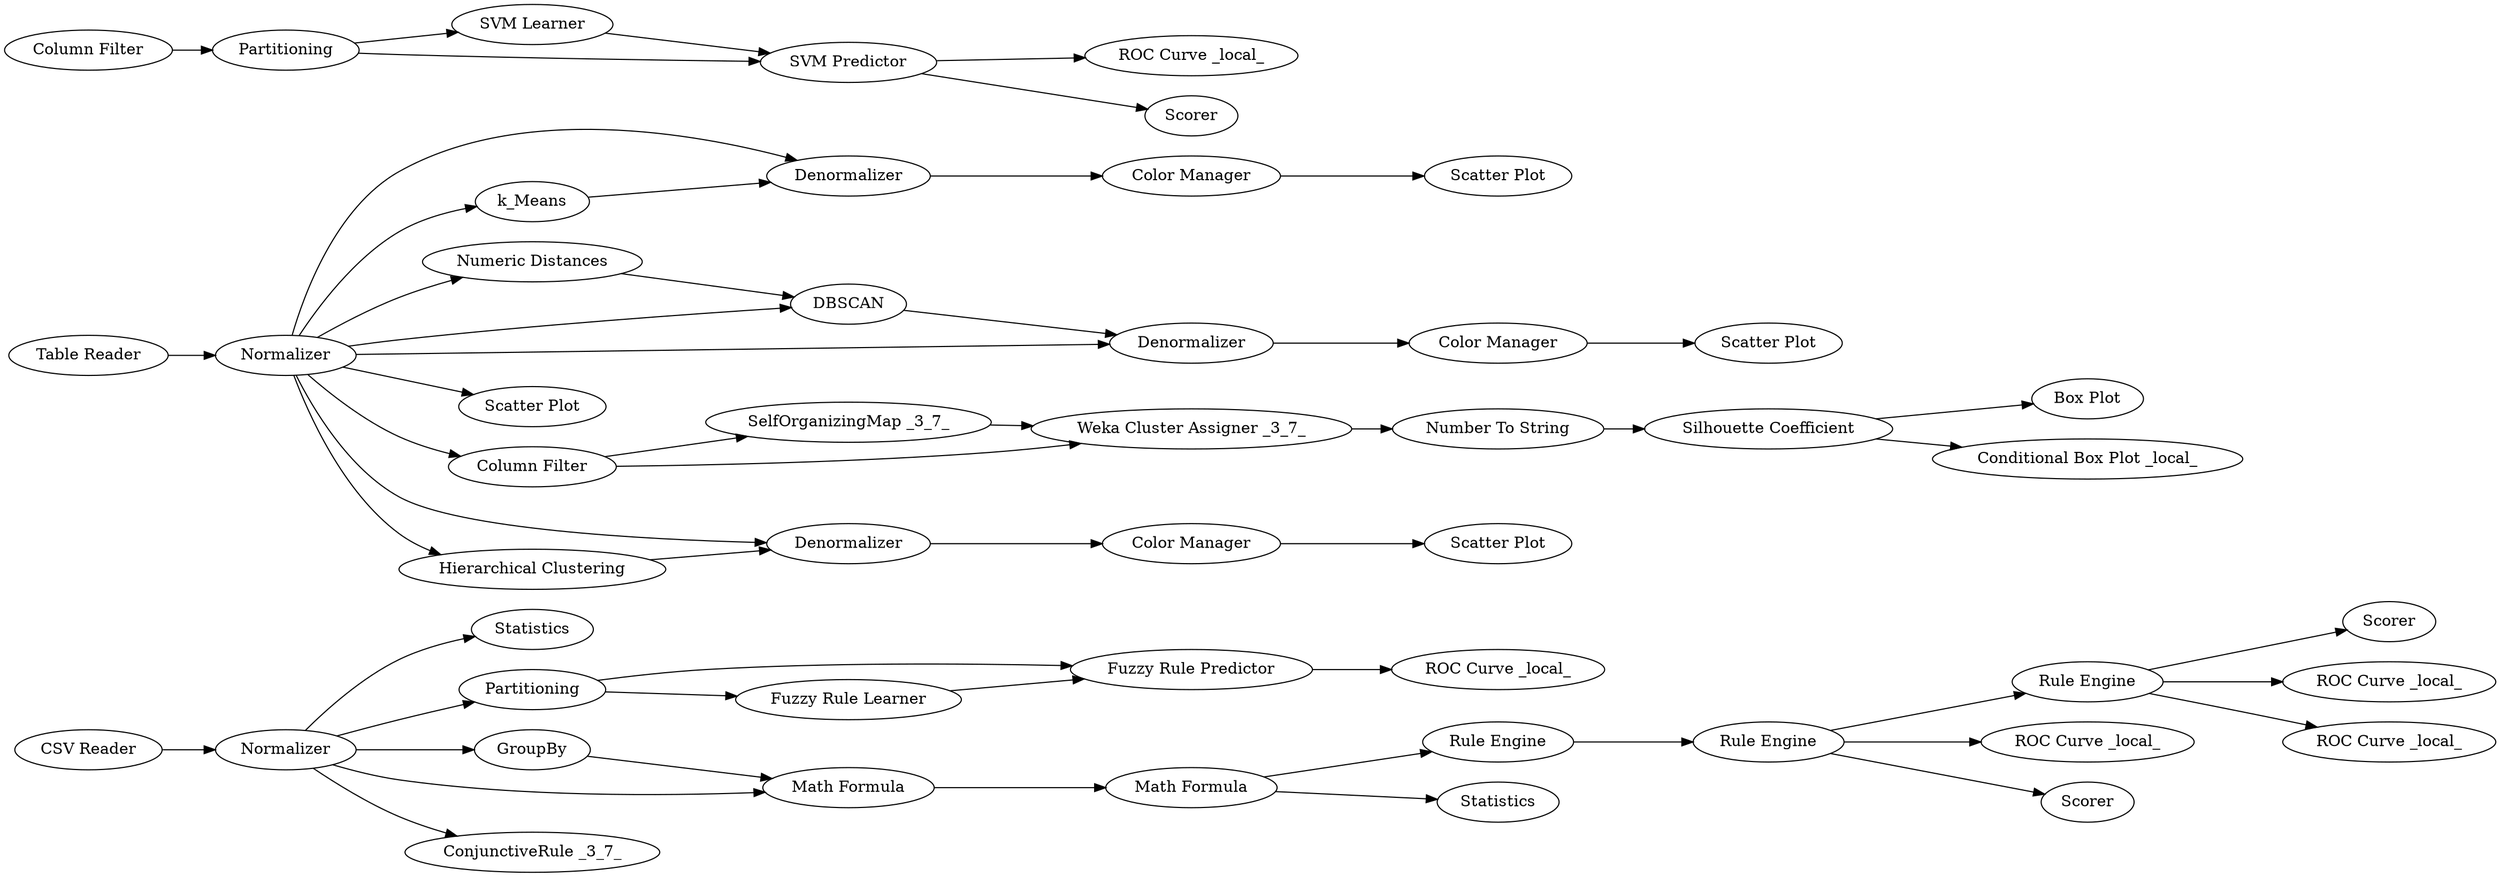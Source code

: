 digraph {
	"-1257769485034639448_167" [label="Fuzzy Rule Predictor"]
	"-3710391360647851652_848" [label="SelfOrganizingMap _3_7_"]
	"1802860860630258293_135" [label=k_Means]
	"1802860860630258293_145" [label=Denormalizer]
	"1802860860630258293_140" [label=Normalizer]
	"1802860860630258293_155" [label="CSV Reader"]
	"-1257769485034639448_168" [label="Fuzzy Rule Learner"]
	"1802860860630258293_149" [label=Denormalizer]
	"1802860860630258293_152" [label="Numeric Distances"]
	"1802860860630258293_146" [label="Color Manager"]
	"4506063644406090748_166" [label="SVM Learner"]
	"1802860860630258293_142" [label="Color Manager"]
	"3433812758248163443_171" [label="Rule Engine"]
	"3433812758248163443_176" [label=Scorer]
	"4506063644406090748_170" [label=Statistics]
	"4506063644406090748_163" [label=Partitioning]
	"3433812758248163443_178" [label="ROC Curve _local_"]
	"-3710391360647851652_849" [label="Column Filter"]
	"-1257769485034639448_163" [label=Partitioning]
	"3433812758248163443_170" [label="Rule Engine"]
	"-3710391360647851652_851" [label="Weka Cluster Assigner _3_7_"]
	"1802860860630258293_164" [label=GroupBy]
	"4506063644406090748_168" [label="SVM Predictor"]
	"4506063644406090748_171" [label="Column Filter"]
	"-1257769485034639448_169" [label="ROC Curve _local_"]
	"1802860860630258293_154" [label="Scatter Plot"]
	"1802860860630258293_147" [label="Scatter Plot"]
	"1802860860630258293_151" [label="Scatter Plot"]
	"3228707511326520837_842" [label="Box Plot"]
	"3433812758248163443_177" [label="ROC Curve _local_"]
	"3433812758248163443_169" [label=Statistics]
	"3433812758248163443_175" [label=Scorer]
	"4506063644406090748_164" [label="ROC Curve _local_"]
	"3433812758248163443_165" [label="Math Formula"]
	"3433812758248163443_166" [label="Math Formula"]
	"3228707511326520837_843" [label="Conditional Box Plot _local_"]
	"3433812758248163443_179" [label="ROC Curve _local_"]
	"1802860860630258293_148" [label=DBSCAN]
	"-133157159424648707_156" [label=Normalizer]
	"4506063644406090748_174" [label=Scorer]
	"1802860860630258293_1" [label="Table Reader"]
	"3228707511326520837_841" [label="Silhouette Coefficient"]
	"1802860860630258293_143" [label="Scatter Plot"]
	"1802860860630258293_163" [label="ConjunctiveRule _3_7_"]
	"1802860860630258293_150" [label="Color Manager"]
	"3228707511326520837_844" [label="Number To String"]
	"1802860860630258293_141" [label=Denormalizer]
	"3433812758248163443_168" [label="Rule Engine"]
	"1802860860630258293_144" [label="Hierarchical Clustering"]
	"3433812758248163443_165" -> "3433812758248163443_166"
	"1802860860630258293_144" -> "1802860860630258293_145"
	"4506063644406090748_166" -> "4506063644406090748_168"
	"1802860860630258293_142" -> "1802860860630258293_143"
	"3228707511326520837_841" -> "3228707511326520837_842"
	"-133157159424648707_156" -> "4506063644406090748_170"
	"1802860860630258293_140" -> "-3710391360647851652_849"
	"3228707511326520837_844" -> "3228707511326520837_841"
	"1802860860630258293_140" -> "1802860860630258293_145"
	"1802860860630258293_141" -> "1802860860630258293_142"
	"1802860860630258293_146" -> "1802860860630258293_147"
	"-133157159424648707_156" -> "3433812758248163443_165"
	"3228707511326520837_841" -> "3228707511326520837_843"
	"1802860860630258293_152" -> "1802860860630258293_148"
	"1802860860630258293_140" -> "1802860860630258293_135"
	"1802860860630258293_140" -> "1802860860630258293_144"
	"-1257769485034639448_163" -> "-1257769485034639448_168"
	"-1257769485034639448_167" -> "-1257769485034639448_169"
	"4506063644406090748_168" -> "4506063644406090748_164"
	"-3710391360647851652_851" -> "3228707511326520837_844"
	"3433812758248163443_168" -> "3433812758248163443_175"
	"3433812758248163443_166" -> "3433812758248163443_169"
	"-133157159424648707_156" -> "1802860860630258293_163"
	"-1257769485034639448_163" -> "-1257769485034639448_167"
	"3433812758248163443_168" -> "3433812758248163443_170"
	"-3710391360647851652_849" -> "-3710391360647851652_851"
	"1802860860630258293_140" -> "1802860860630258293_152"
	"3433812758248163443_171" -> "3433812758248163443_168"
	"-3710391360647851652_848" -> "-3710391360647851652_851"
	"-3710391360647851652_849" -> "-3710391360647851652_848"
	"4506063644406090748_163" -> "4506063644406090748_166"
	"1802860860630258293_1" -> "1802860860630258293_140"
	"3433812758248163443_170" -> "3433812758248163443_179"
	"4506063644406090748_171" -> "4506063644406090748_163"
	"4506063644406090748_163" -> "4506063644406090748_168"
	"-133157159424648707_156" -> "1802860860630258293_164"
	"-1257769485034639448_168" -> "-1257769485034639448_167"
	"3433812758248163443_170" -> "3433812758248163443_178"
	"1802860860630258293_150" -> "1802860860630258293_151"
	"1802860860630258293_140" -> "1802860860630258293_148"
	"-133157159424648707_156" -> "-1257769485034639448_163"
	"1802860860630258293_149" -> "1802860860630258293_150"
	"3433812758248163443_168" -> "3433812758248163443_177"
	"1802860860630258293_145" -> "1802860860630258293_146"
	"3433812758248163443_170" -> "3433812758248163443_176"
	"1802860860630258293_155" -> "-133157159424648707_156"
	"1802860860630258293_140" -> "1802860860630258293_141"
	"4506063644406090748_168" -> "4506063644406090748_174"
	"1802860860630258293_140" -> "1802860860630258293_154"
	"1802860860630258293_140" -> "1802860860630258293_149"
	"1802860860630258293_135" -> "1802860860630258293_141"
	"3433812758248163443_166" -> "3433812758248163443_171"
	"1802860860630258293_164" -> "3433812758248163443_165"
	"1802860860630258293_148" -> "1802860860630258293_149"
	rankdir=LR
}
